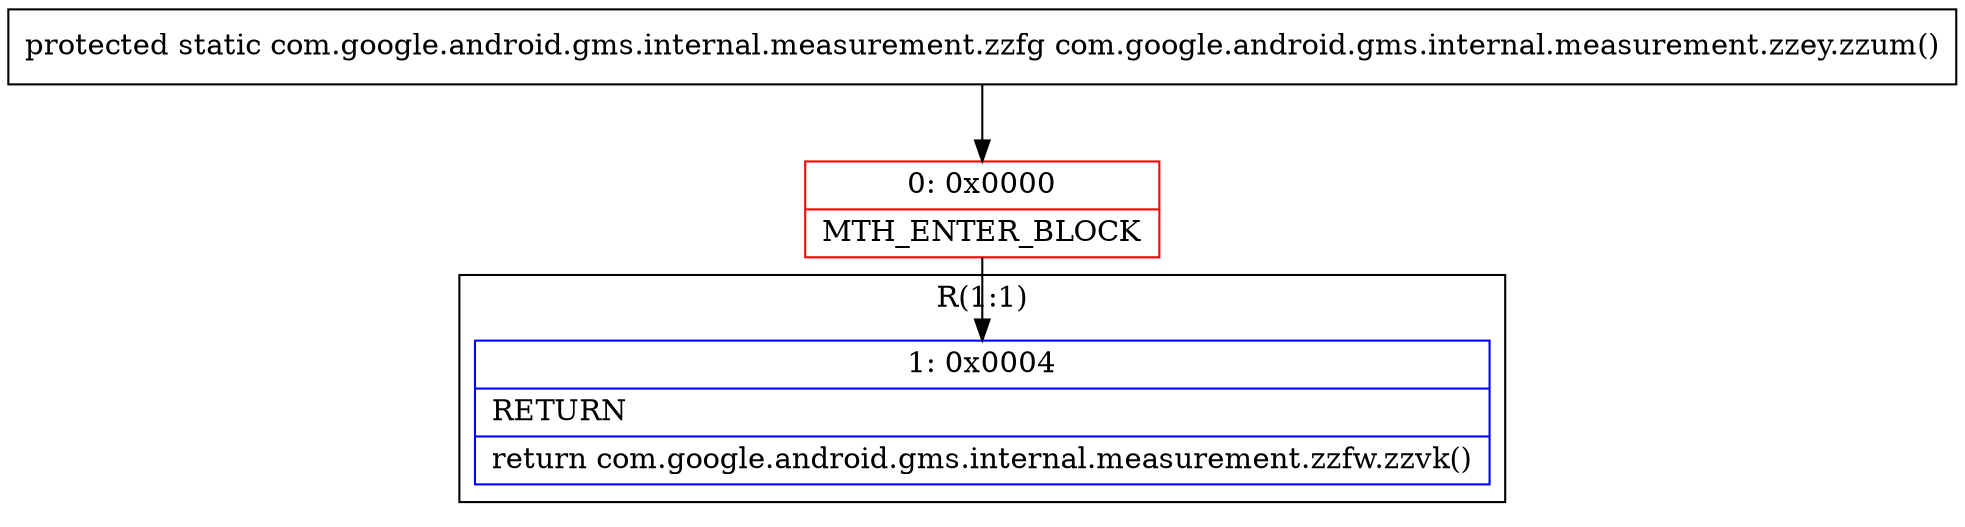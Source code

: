digraph "CFG forcom.google.android.gms.internal.measurement.zzey.zzum()Lcom\/google\/android\/gms\/internal\/measurement\/zzfg;" {
subgraph cluster_Region_1147572020 {
label = "R(1:1)";
node [shape=record,color=blue];
Node_1 [shape=record,label="{1\:\ 0x0004|RETURN\l|return com.google.android.gms.internal.measurement.zzfw.zzvk()\l}"];
}
Node_0 [shape=record,color=red,label="{0\:\ 0x0000|MTH_ENTER_BLOCK\l}"];
MethodNode[shape=record,label="{protected static com.google.android.gms.internal.measurement.zzfg com.google.android.gms.internal.measurement.zzey.zzum() }"];
MethodNode -> Node_0;
Node_0 -> Node_1;
}

